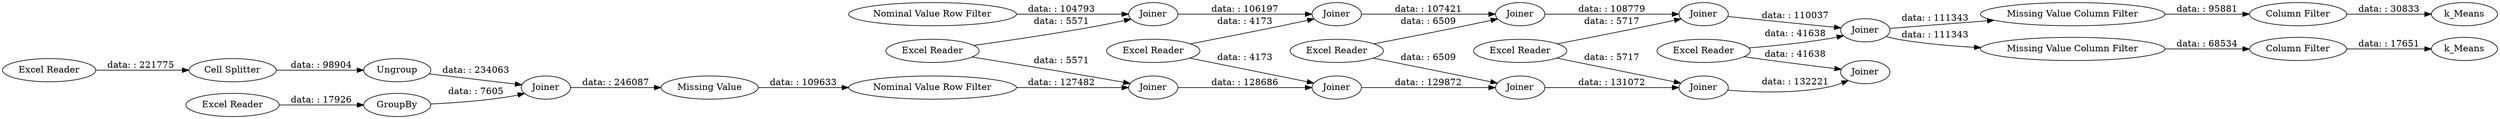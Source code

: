 digraph {
	"-5657344214287185932_17" [label="Excel Reader"]
	"-5657344214287185932_22" [label=Joiner]
	"2887133787402949489_8" [label=Joiner]
	"2887133787402949489_6" [label=Ungroup]
	"2887133787402949489_34" [label=k_Means]
	"-5657344214287185932_21" [label=Joiner]
	"-5657344214287185932_14" [label="Excel Reader"]
	"2887133787402949489_36" [label=k_Means]
	"2887133787402949489_1" [label="Excel Reader"]
	"2887133787402949489_9" [label="Missing Value"]
	"2887133787402949489_32" [label="Missing Value Column Filter"]
	"2887133787402949489_35" [label="Missing Value Column Filter"]
	"-5657344214287185932_25" [label=Joiner]
	"-5657344214287185932_11" [label="Nominal Value Row Filter"]
	"-5657344214287185932_29" [label=Joiner]
	"2887133787402949489_33" [label="Column Filter"]
	"-5657344214287185932_27" [label=Joiner]
	"-5657344214287185932_23" [label=Joiner]
	"-5657344214287185932_10" [label="Nominal Value Row Filter"]
	"-5657344214287185932_19" [label=Joiner]
	"2887133787402949489_4" [label="Cell Splitter"]
	"-5657344214287185932_18" [label="Excel Reader"]
	"-5657344214287185932_16" [label="Excel Reader"]
	"2887133787402949489_3" [label="Excel Reader"]
	"2887133787402949489_7" [label=GroupBy]
	"-5657344214287185932_24" [label=Joiner]
	"2887133787402949489_37" [label="Column Filter"]
	"-5657344214287185932_26" [label=Joiner]
	"-5657344214287185932_15" [label="Excel Reader"]
	"-5657344214287185932_28" [label=Joiner]
	"-5657344214287185932_15" -> "-5657344214287185932_24" [label="data: : 6509"]
	"-5657344214287185932_29" -> "2887133787402949489_32" [label="data: : 111343"]
	"2887133787402949489_32" -> "2887133787402949489_33" [label="data: : 95881"]
	"-5657344214287185932_10" -> "-5657344214287185932_21" [label="data: : 127482"]
	"2887133787402949489_3" -> "2887133787402949489_7" [label="data: : 17926"]
	"2887133787402949489_7" -> "2887133787402949489_8" [label="data: : 7605"]
	"-5657344214287185932_29" -> "2887133787402949489_35" [label="data: : 111343"]
	"2887133787402949489_1" -> "2887133787402949489_4" [label="data: : 221775"]
	"-5657344214287185932_16" -> "-5657344214287185932_19" [label="data: : 5571"]
	"-5657344214287185932_21" -> "-5657344214287185932_22" [label="data: : 128686"]
	"2887133787402949489_33" -> "2887133787402949489_34" [label="data: : 30833"]
	"2887133787402949489_6" -> "2887133787402949489_8" [label="data: : 234063"]
	"-5657344214287185932_18" -> "-5657344214287185932_26" [label="data: : 5717"]
	"-5657344214287185932_14" -> "-5657344214287185932_22" [label="data: : 4173"]
	"-5657344214287185932_18" -> "-5657344214287185932_27" [label="data: : 5717"]
	"-5657344214287185932_17" -> "-5657344214287185932_28" [label="data: : 41638"]
	"-5657344214287185932_15" -> "-5657344214287185932_25" [label="data: : 6509"]
	"-5657344214287185932_19" -> "-5657344214287185932_23" [label="data: : 106197"]
	"2887133787402949489_9" -> "-5657344214287185932_10" [label="data: : 109633"]
	"-5657344214287185932_17" -> "-5657344214287185932_29" [label="data: : 41638"]
	"-5657344214287185932_24" -> "-5657344214287185932_26" [label="data: : 131072"]
	"2887133787402949489_37" -> "2887133787402949489_36" [label="data: : 17651"]
	"-5657344214287185932_23" -> "-5657344214287185932_25" [label="data: : 107421"]
	"2887133787402949489_8" -> "2887133787402949489_9" [label="data: : 246087"]
	"-5657344214287185932_26" -> "-5657344214287185932_28" [label="data: : 132221"]
	"2887133787402949489_35" -> "2887133787402949489_37" [label="data: : 68534"]
	"-5657344214287185932_27" -> "-5657344214287185932_29" [label="data: : 110037"]
	"-5657344214287185932_16" -> "-5657344214287185932_21" [label="data: : 5571"]
	"-5657344214287185932_14" -> "-5657344214287185932_23" [label="data: : 4173"]
	"-5657344214287185932_22" -> "-5657344214287185932_24" [label="data: : 129872"]
	"2887133787402949489_4" -> "2887133787402949489_6" [label="data: : 98904"]
	"-5657344214287185932_25" -> "-5657344214287185932_27" [label="data: : 108779"]
	"-5657344214287185932_11" -> "-5657344214287185932_19" [label="data: : 104793"]
	rankdir=LR
}
